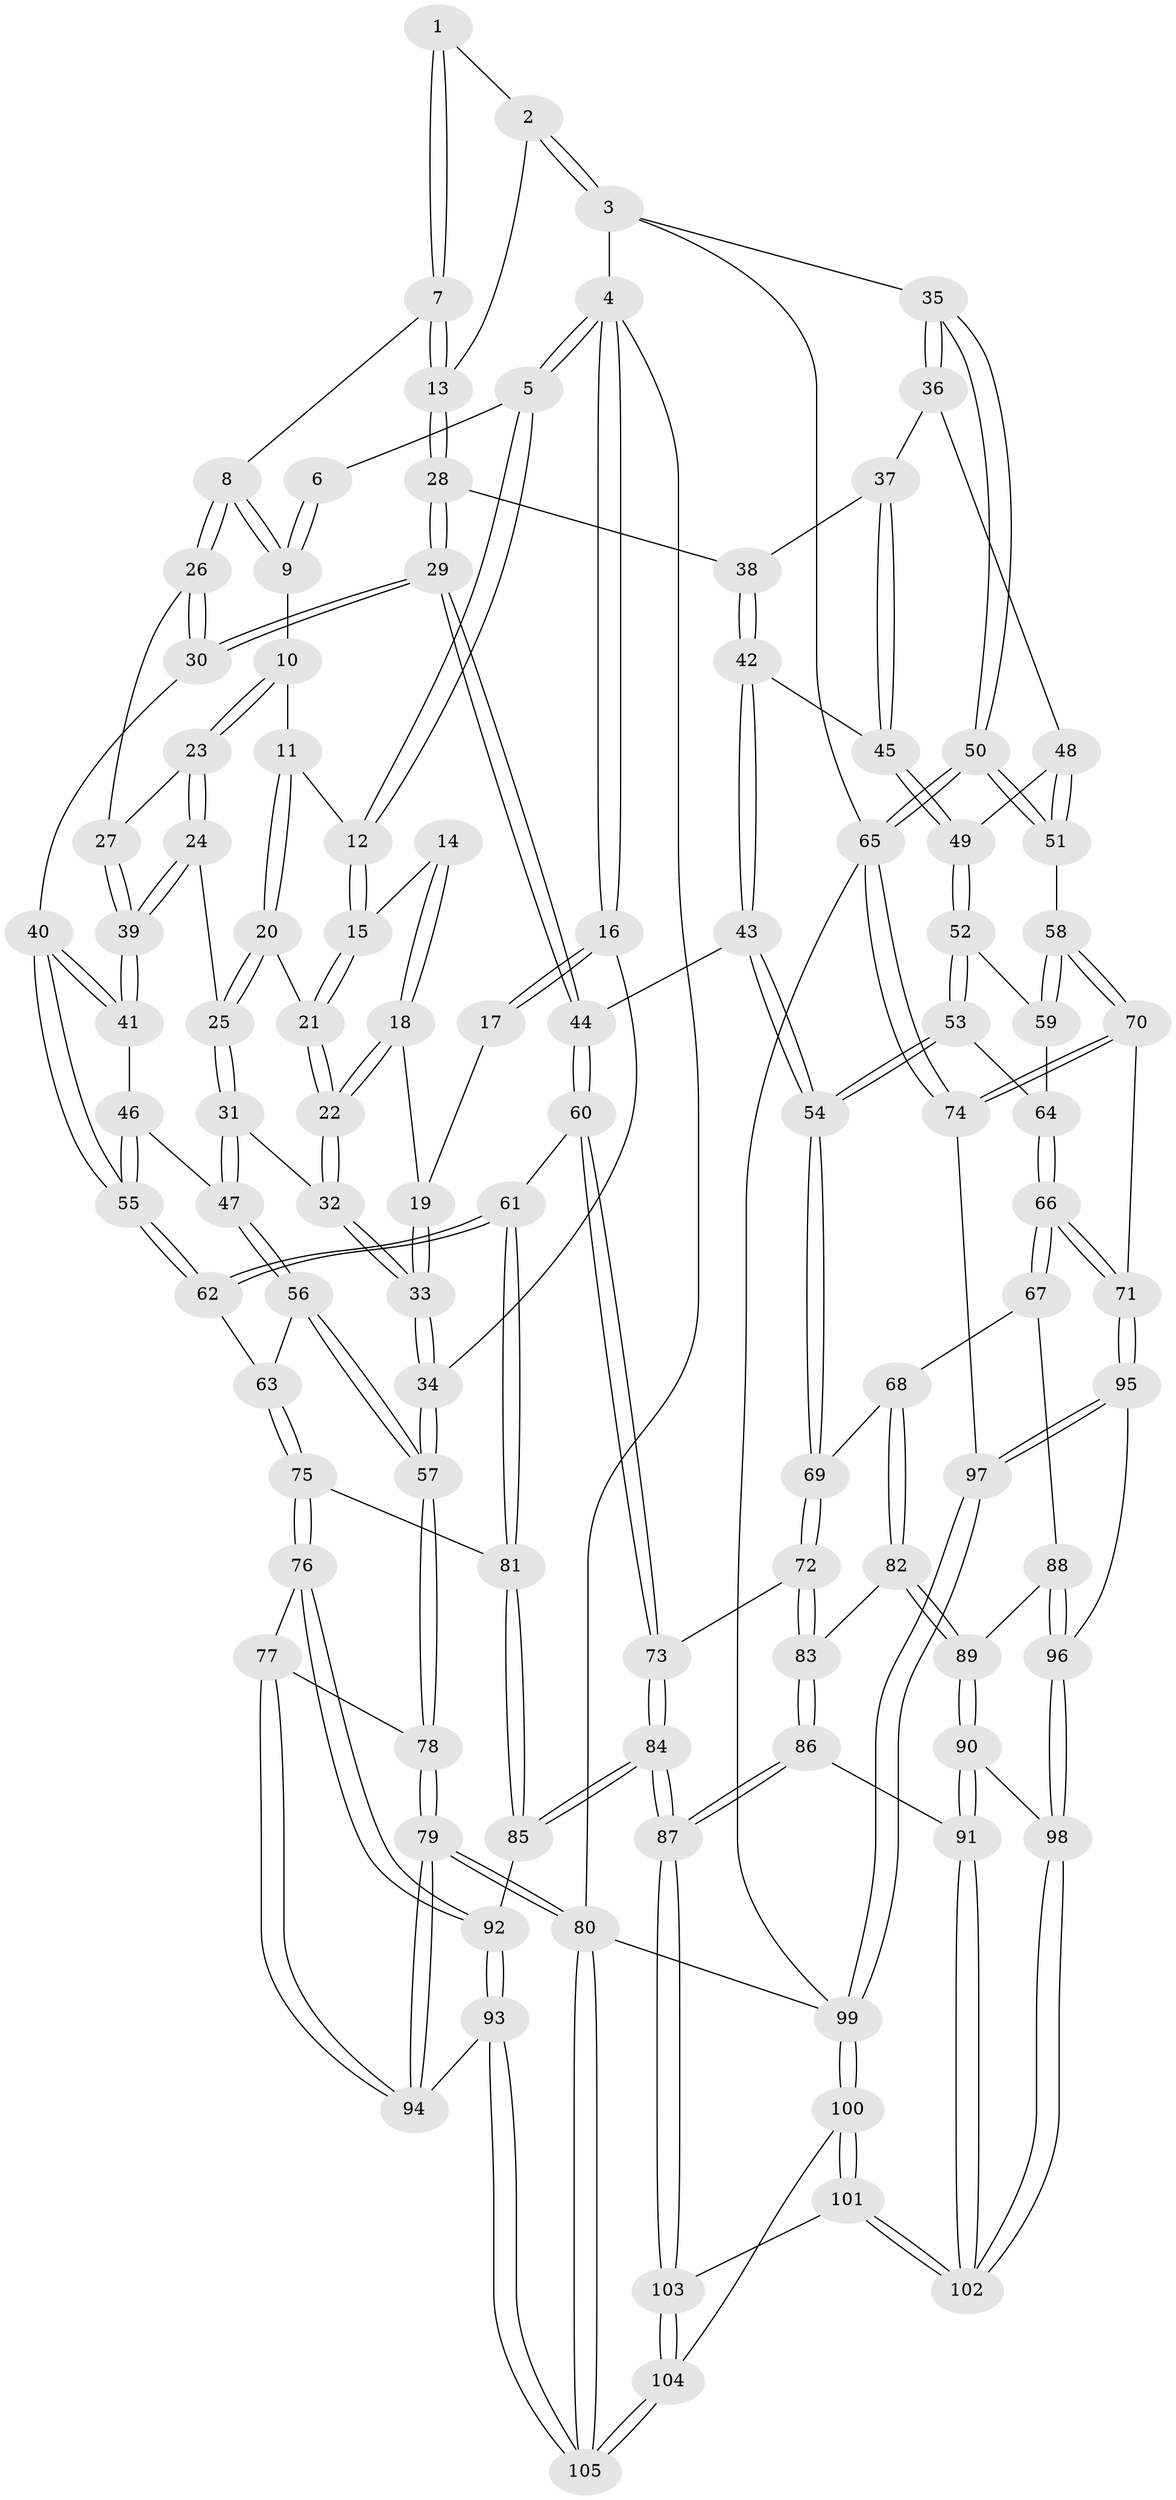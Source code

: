// coarse degree distribution, {5: 0.4657534246575342, 7: 0.0273972602739726, 3: 0.0821917808219178, 4: 0.3424657534246575, 6: 0.0821917808219178}
// Generated by graph-tools (version 1.1) at 2025/21/03/04/25 18:21:41]
// undirected, 105 vertices, 259 edges
graph export_dot {
graph [start="1"]
  node [color=gray90,style=filled];
  1 [pos="+0.6257988796798654+0"];
  2 [pos="+0.7686281430947388+0"];
  3 [pos="+1+0"];
  4 [pos="+0+0"];
  5 [pos="+0.19324044463346976+0"];
  6 [pos="+0.47178078888316916+0"];
  7 [pos="+0.5833251530409008+0.09229297729126118"];
  8 [pos="+0.5478447683691341+0.10409423331921303"];
  9 [pos="+0.46298989564155163+0"];
  10 [pos="+0.39238576281104054+0.0916988240021794"];
  11 [pos="+0.3242350114252978+0.08700765815169346"];
  12 [pos="+0.21886224194677942+0.023724298525019328"];
  13 [pos="+0.7196137161235872+0.10262979066792692"];
  14 [pos="+0.1410346097045114+0.07925191636239491"];
  15 [pos="+0.21631624977859687+0.02849995120207992"];
  16 [pos="+0+0.013565008420849007"];
  17 [pos="+0.06837385469644865+0.08685944014698369"];
  18 [pos="+0.11503367667295224+0.165765436400579"];
  19 [pos="+0.08939811880414934+0.16696733197277686"];
  20 [pos="+0.3100210479183732+0.16678026998755924"];
  21 [pos="+0.21693721510676123+0.13177549167150676"];
  22 [pos="+0.20120432943690542+0.2514198023843601"];
  23 [pos="+0.40873564698999604+0.12071260246325564"];
  24 [pos="+0.36647687201654294+0.22610630258043263"];
  25 [pos="+0.31324550094010667+0.21771694709137834"];
  26 [pos="+0.5166299035490892+0.1660446376922468"];
  27 [pos="+0.5138521678593772+0.1652012397042627"];
  28 [pos="+0.7294454202927774+0.127573415415945"];
  29 [pos="+0.5903403683993347+0.32273909957578806"];
  30 [pos="+0.5588587421646358+0.29778207067137297"];
  31 [pos="+0.2058823522200725+0.2636695073032474"];
  32 [pos="+0.2032735534925792+0.2599488918097664"];
  33 [pos="+0+0.23276833214756412"];
  34 [pos="+0+0.25306114912695454"];
  35 [pos="+1+0"];
  36 [pos="+0.9718708878385245+0.14567186182732195"];
  37 [pos="+0.8811144903782221+0.16412528394481773"];
  38 [pos="+0.7830338854710003+0.15359960694300306"];
  39 [pos="+0.36733641279342744+0.22704899123852637"];
  40 [pos="+0.49849551386269303+0.2954233641693984"];
  41 [pos="+0.40498678333043425+0.2812683074219545"];
  42 [pos="+0.7796034792806213+0.2942349446237342"];
  43 [pos="+0.6072080430883071+0.3578809212977797"];
  44 [pos="+0.6031323381058801+0.3549106259926959"];
  45 [pos="+0.8316960797867259+0.3136684241285653"];
  46 [pos="+0.3691144679544393+0.3227450628843554"];
  47 [pos="+0.20801267173057256+0.32833438771098156"];
  48 [pos="+0.9226689220010428+0.31333676029944935"];
  49 [pos="+0.8497396902441543+0.3377429240405434"];
  50 [pos="+1+0.3525567216476539"];
  51 [pos="+0.9826641489162169+0.37498678552135734"];
  52 [pos="+0.8445368221611369+0.3700545123455922"];
  53 [pos="+0.7365766053652291+0.4150805363495202"];
  54 [pos="+0.6091114390038209+0.36044297104456935"];
  55 [pos="+0.3729069252276811+0.41451563028877797"];
  56 [pos="+0.1899902101857847+0.389461268006293"];
  57 [pos="+0+0.3170659355026676"];
  58 [pos="+0.9113774291612478+0.45154925070520724"];
  59 [pos="+0.8765007987313309+0.4215556030561364"];
  60 [pos="+0.4041423115267529+0.5195988194849379"];
  61 [pos="+0.4008989753089061+0.5181389428768013"];
  62 [pos="+0.36442790765621325+0.4765185288434169"];
  63 [pos="+0.19410852391960337+0.4030251686476359"];
  64 [pos="+0.7730363670998743+0.4708681454603992"];
  65 [pos="+1+0.6741948478150688"];
  66 [pos="+0.8112283922174977+0.620073222199189"];
  67 [pos="+0.7003519693090297+0.5893259632143193"];
  68 [pos="+0.6436900245768774+0.5411496835350862"];
  69 [pos="+0.6298228085792441+0.48334542232233957"];
  70 [pos="+0.9285622681886327+0.6001087697547547"];
  71 [pos="+0.8228090656788729+0.6288039019203076"];
  72 [pos="+0.45889688072778817+0.5782233768797491"];
  73 [pos="+0.4082343334928431+0.5282080542760447"];
  74 [pos="+1+0.6742530541199327"];
  75 [pos="+0.1340887972285951+0.5459186249929792"];
  76 [pos="+0.01457557071735743+0.5907613578738053"];
  77 [pos="+0+0.592848335623518"];
  78 [pos="+0+0.563433894390804"];
  79 [pos="+0+1"];
  80 [pos="+0+1"];
  81 [pos="+0.2216343739587962+0.6151231706294478"];
  82 [pos="+0.5178727342884146+0.6149749224535787"];
  83 [pos="+0.4690439085244063+0.5894739680642168"];
  84 [pos="+0.29612434489662026+0.8061173257029096"];
  85 [pos="+0.26184232384428074+0.7961983394850914"];
  86 [pos="+0.39207314824336487+0.8084503058432716"];
  87 [pos="+0.3214603623366581+0.8220025022023554"];
  88 [pos="+0.5969418535331741+0.6931707300947394"];
  89 [pos="+0.5628975818156958+0.7045506900008618"];
  90 [pos="+0.5461169645421915+0.7639740855371715"];
  91 [pos="+0.5201428879340858+0.8172337972272645"];
  92 [pos="+0.21365973874027214+0.808397320127119"];
  93 [pos="+0.17133854867209183+0.8330550027033915"];
  94 [pos="+0.08564624101101004+0.8278523804559379"];
  95 [pos="+0.782215994330846+0.7463567256638004"];
  96 [pos="+0.776714710423311+0.7494827256747546"];
  97 [pos="+0.8901674703391304+0.8761940840805201"];
  98 [pos="+0.7690084202160047+0.7568729170171268"];
  99 [pos="+0.84009636965896+1"];
  100 [pos="+0.6624583576753732+1"];
  101 [pos="+0.642902027551003+1"];
  102 [pos="+0.6232931506511785+0.9466997803542837"];
  103 [pos="+0.32761712446080704+0.8732877074682718"];
  104 [pos="+0.3370345940875323+1"];
  105 [pos="+0.043936784493823+1"];
  1 -- 2;
  1 -- 7;
  1 -- 7;
  2 -- 3;
  2 -- 3;
  2 -- 13;
  3 -- 4;
  3 -- 35;
  3 -- 65;
  4 -- 5;
  4 -- 5;
  4 -- 16;
  4 -- 16;
  4 -- 80;
  5 -- 6;
  5 -- 12;
  5 -- 12;
  6 -- 9;
  6 -- 9;
  7 -- 8;
  7 -- 13;
  7 -- 13;
  8 -- 9;
  8 -- 9;
  8 -- 26;
  8 -- 26;
  9 -- 10;
  10 -- 11;
  10 -- 23;
  10 -- 23;
  11 -- 12;
  11 -- 20;
  11 -- 20;
  12 -- 15;
  12 -- 15;
  13 -- 28;
  13 -- 28;
  14 -- 15;
  14 -- 18;
  14 -- 18;
  15 -- 21;
  15 -- 21;
  16 -- 17;
  16 -- 17;
  16 -- 34;
  17 -- 19;
  18 -- 19;
  18 -- 22;
  18 -- 22;
  19 -- 33;
  19 -- 33;
  20 -- 21;
  20 -- 25;
  20 -- 25;
  21 -- 22;
  21 -- 22;
  22 -- 32;
  22 -- 32;
  23 -- 24;
  23 -- 24;
  23 -- 27;
  24 -- 25;
  24 -- 39;
  24 -- 39;
  25 -- 31;
  25 -- 31;
  26 -- 27;
  26 -- 30;
  26 -- 30;
  27 -- 39;
  27 -- 39;
  28 -- 29;
  28 -- 29;
  28 -- 38;
  29 -- 30;
  29 -- 30;
  29 -- 44;
  29 -- 44;
  30 -- 40;
  31 -- 32;
  31 -- 47;
  31 -- 47;
  32 -- 33;
  32 -- 33;
  33 -- 34;
  33 -- 34;
  34 -- 57;
  34 -- 57;
  35 -- 36;
  35 -- 36;
  35 -- 50;
  35 -- 50;
  36 -- 37;
  36 -- 48;
  37 -- 38;
  37 -- 45;
  37 -- 45;
  38 -- 42;
  38 -- 42;
  39 -- 41;
  39 -- 41;
  40 -- 41;
  40 -- 41;
  40 -- 55;
  40 -- 55;
  41 -- 46;
  42 -- 43;
  42 -- 43;
  42 -- 45;
  43 -- 44;
  43 -- 54;
  43 -- 54;
  44 -- 60;
  44 -- 60;
  45 -- 49;
  45 -- 49;
  46 -- 47;
  46 -- 55;
  46 -- 55;
  47 -- 56;
  47 -- 56;
  48 -- 49;
  48 -- 51;
  48 -- 51;
  49 -- 52;
  49 -- 52;
  50 -- 51;
  50 -- 51;
  50 -- 65;
  50 -- 65;
  51 -- 58;
  52 -- 53;
  52 -- 53;
  52 -- 59;
  53 -- 54;
  53 -- 54;
  53 -- 64;
  54 -- 69;
  54 -- 69;
  55 -- 62;
  55 -- 62;
  56 -- 57;
  56 -- 57;
  56 -- 63;
  57 -- 78;
  57 -- 78;
  58 -- 59;
  58 -- 59;
  58 -- 70;
  58 -- 70;
  59 -- 64;
  60 -- 61;
  60 -- 73;
  60 -- 73;
  61 -- 62;
  61 -- 62;
  61 -- 81;
  61 -- 81;
  62 -- 63;
  63 -- 75;
  63 -- 75;
  64 -- 66;
  64 -- 66;
  65 -- 74;
  65 -- 74;
  65 -- 99;
  66 -- 67;
  66 -- 67;
  66 -- 71;
  66 -- 71;
  67 -- 68;
  67 -- 88;
  68 -- 69;
  68 -- 82;
  68 -- 82;
  69 -- 72;
  69 -- 72;
  70 -- 71;
  70 -- 74;
  70 -- 74;
  71 -- 95;
  71 -- 95;
  72 -- 73;
  72 -- 83;
  72 -- 83;
  73 -- 84;
  73 -- 84;
  74 -- 97;
  75 -- 76;
  75 -- 76;
  75 -- 81;
  76 -- 77;
  76 -- 92;
  76 -- 92;
  77 -- 78;
  77 -- 94;
  77 -- 94;
  78 -- 79;
  78 -- 79;
  79 -- 80;
  79 -- 80;
  79 -- 94;
  79 -- 94;
  80 -- 105;
  80 -- 105;
  80 -- 99;
  81 -- 85;
  81 -- 85;
  82 -- 83;
  82 -- 89;
  82 -- 89;
  83 -- 86;
  83 -- 86;
  84 -- 85;
  84 -- 85;
  84 -- 87;
  84 -- 87;
  85 -- 92;
  86 -- 87;
  86 -- 87;
  86 -- 91;
  87 -- 103;
  87 -- 103;
  88 -- 89;
  88 -- 96;
  88 -- 96;
  89 -- 90;
  89 -- 90;
  90 -- 91;
  90 -- 91;
  90 -- 98;
  91 -- 102;
  91 -- 102;
  92 -- 93;
  92 -- 93;
  93 -- 94;
  93 -- 105;
  93 -- 105;
  95 -- 96;
  95 -- 97;
  95 -- 97;
  96 -- 98;
  96 -- 98;
  97 -- 99;
  97 -- 99;
  98 -- 102;
  98 -- 102;
  99 -- 100;
  99 -- 100;
  100 -- 101;
  100 -- 101;
  100 -- 104;
  101 -- 102;
  101 -- 102;
  101 -- 103;
  103 -- 104;
  103 -- 104;
  104 -- 105;
  104 -- 105;
}
